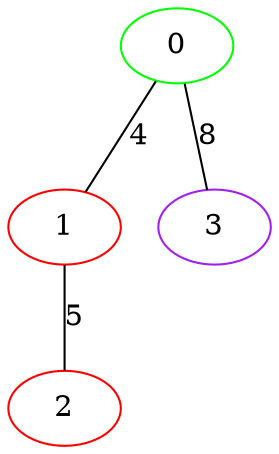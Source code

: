 graph "" {
0 [color=green, weight=2];
1 [color=red, weight=1];
2 [color=red, weight=1];
3 [color=purple, weight=4];
0 -- 1  [key=0, label=4];
0 -- 3  [key=0, label=8];
1 -- 2  [key=0, label=5];
}
